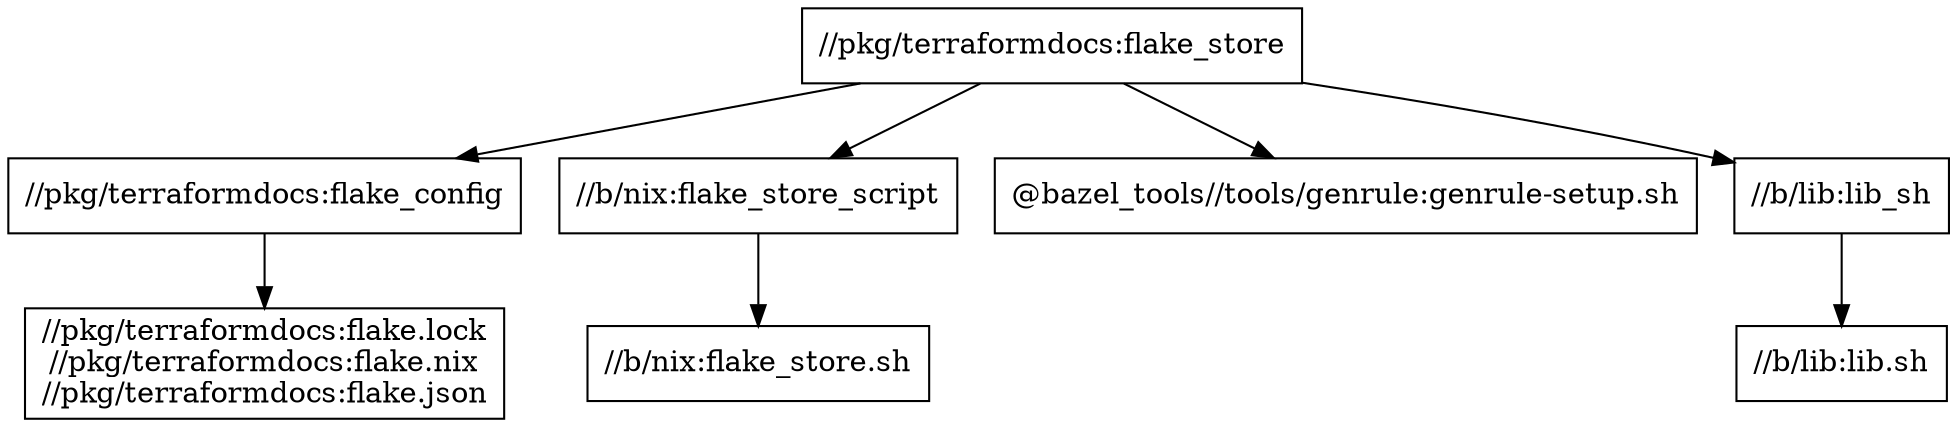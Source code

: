 digraph mygraph {
  node [shape=box];
  "//pkg/terraformdocs:flake_store"
  "//pkg/terraformdocs:flake_store" -> "//pkg/terraformdocs:flake_config"
  "//pkg/terraformdocs:flake_store" -> "//b/nix:flake_store_script"
  "//pkg/terraformdocs:flake_store" -> "@bazel_tools//tools/genrule:genrule-setup.sh"
  "//pkg/terraformdocs:flake_store" -> "//b/lib:lib_sh"
  "@bazel_tools//tools/genrule:genrule-setup.sh"
  "//pkg/terraformdocs:flake_config"
  "//pkg/terraformdocs:flake_config" -> "//pkg/terraformdocs:flake.lock\n//pkg/terraformdocs:flake.nix\n//pkg/terraformdocs:flake.json"
  "//pkg/terraformdocs:flake.lock\n//pkg/terraformdocs:flake.nix\n//pkg/terraformdocs:flake.json"
  "//b/nix:flake_store_script"
  "//b/nix:flake_store_script" -> "//b/nix:flake_store.sh"
  "//b/nix:flake_store.sh"
  "//b/lib:lib_sh"
  "//b/lib:lib_sh" -> "//b/lib:lib.sh"
  "//b/lib:lib.sh"
}
